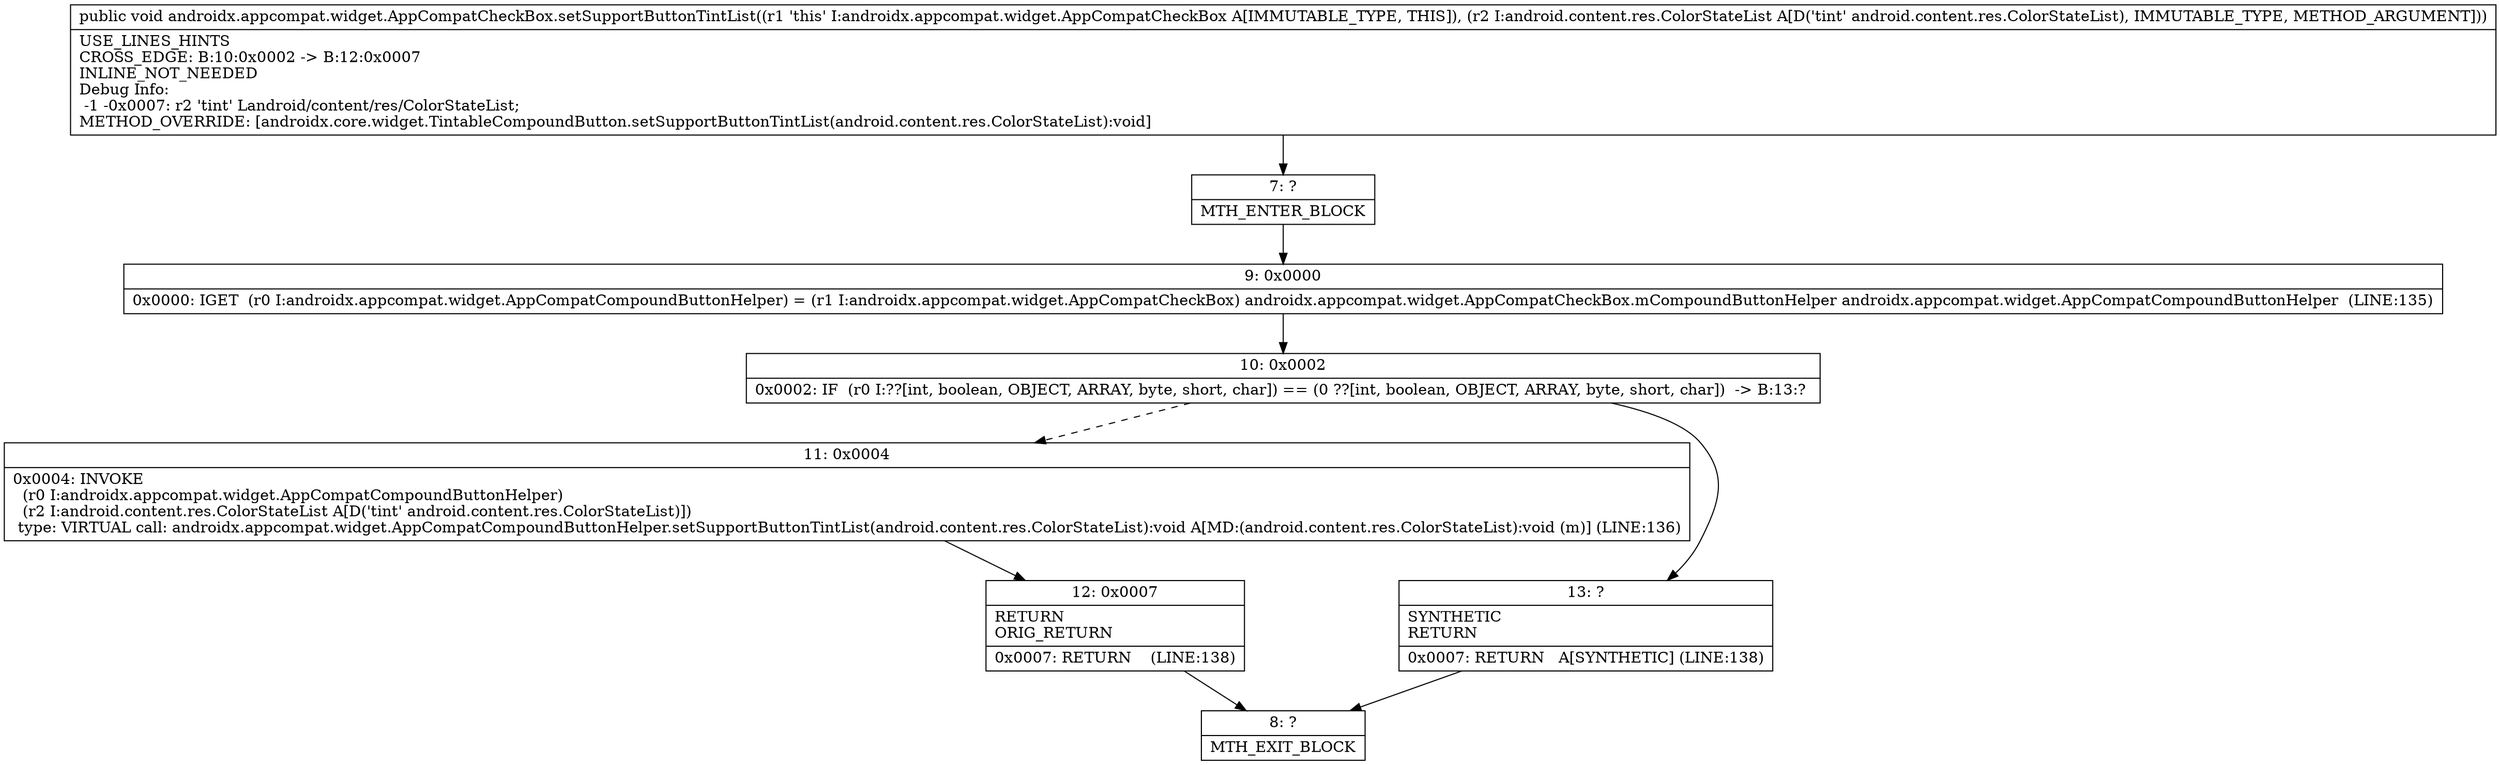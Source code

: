 digraph "CFG forandroidx.appcompat.widget.AppCompatCheckBox.setSupportButtonTintList(Landroid\/content\/res\/ColorStateList;)V" {
Node_7 [shape=record,label="{7\:\ ?|MTH_ENTER_BLOCK\l}"];
Node_9 [shape=record,label="{9\:\ 0x0000|0x0000: IGET  (r0 I:androidx.appcompat.widget.AppCompatCompoundButtonHelper) = (r1 I:androidx.appcompat.widget.AppCompatCheckBox) androidx.appcompat.widget.AppCompatCheckBox.mCompoundButtonHelper androidx.appcompat.widget.AppCompatCompoundButtonHelper  (LINE:135)\l}"];
Node_10 [shape=record,label="{10\:\ 0x0002|0x0002: IF  (r0 I:??[int, boolean, OBJECT, ARRAY, byte, short, char]) == (0 ??[int, boolean, OBJECT, ARRAY, byte, short, char])  \-\> B:13:? \l}"];
Node_11 [shape=record,label="{11\:\ 0x0004|0x0004: INVOKE  \l  (r0 I:androidx.appcompat.widget.AppCompatCompoundButtonHelper)\l  (r2 I:android.content.res.ColorStateList A[D('tint' android.content.res.ColorStateList)])\l type: VIRTUAL call: androidx.appcompat.widget.AppCompatCompoundButtonHelper.setSupportButtonTintList(android.content.res.ColorStateList):void A[MD:(android.content.res.ColorStateList):void (m)] (LINE:136)\l}"];
Node_12 [shape=record,label="{12\:\ 0x0007|RETURN\lORIG_RETURN\l|0x0007: RETURN    (LINE:138)\l}"];
Node_8 [shape=record,label="{8\:\ ?|MTH_EXIT_BLOCK\l}"];
Node_13 [shape=record,label="{13\:\ ?|SYNTHETIC\lRETURN\l|0x0007: RETURN   A[SYNTHETIC] (LINE:138)\l}"];
MethodNode[shape=record,label="{public void androidx.appcompat.widget.AppCompatCheckBox.setSupportButtonTintList((r1 'this' I:androidx.appcompat.widget.AppCompatCheckBox A[IMMUTABLE_TYPE, THIS]), (r2 I:android.content.res.ColorStateList A[D('tint' android.content.res.ColorStateList), IMMUTABLE_TYPE, METHOD_ARGUMENT]))  | USE_LINES_HINTS\lCROSS_EDGE: B:10:0x0002 \-\> B:12:0x0007\lINLINE_NOT_NEEDED\lDebug Info:\l  \-1 \-0x0007: r2 'tint' Landroid\/content\/res\/ColorStateList;\lMETHOD_OVERRIDE: [androidx.core.widget.TintableCompoundButton.setSupportButtonTintList(android.content.res.ColorStateList):void]\l}"];
MethodNode -> Node_7;Node_7 -> Node_9;
Node_9 -> Node_10;
Node_10 -> Node_11[style=dashed];
Node_10 -> Node_13;
Node_11 -> Node_12;
Node_12 -> Node_8;
Node_13 -> Node_8;
}

